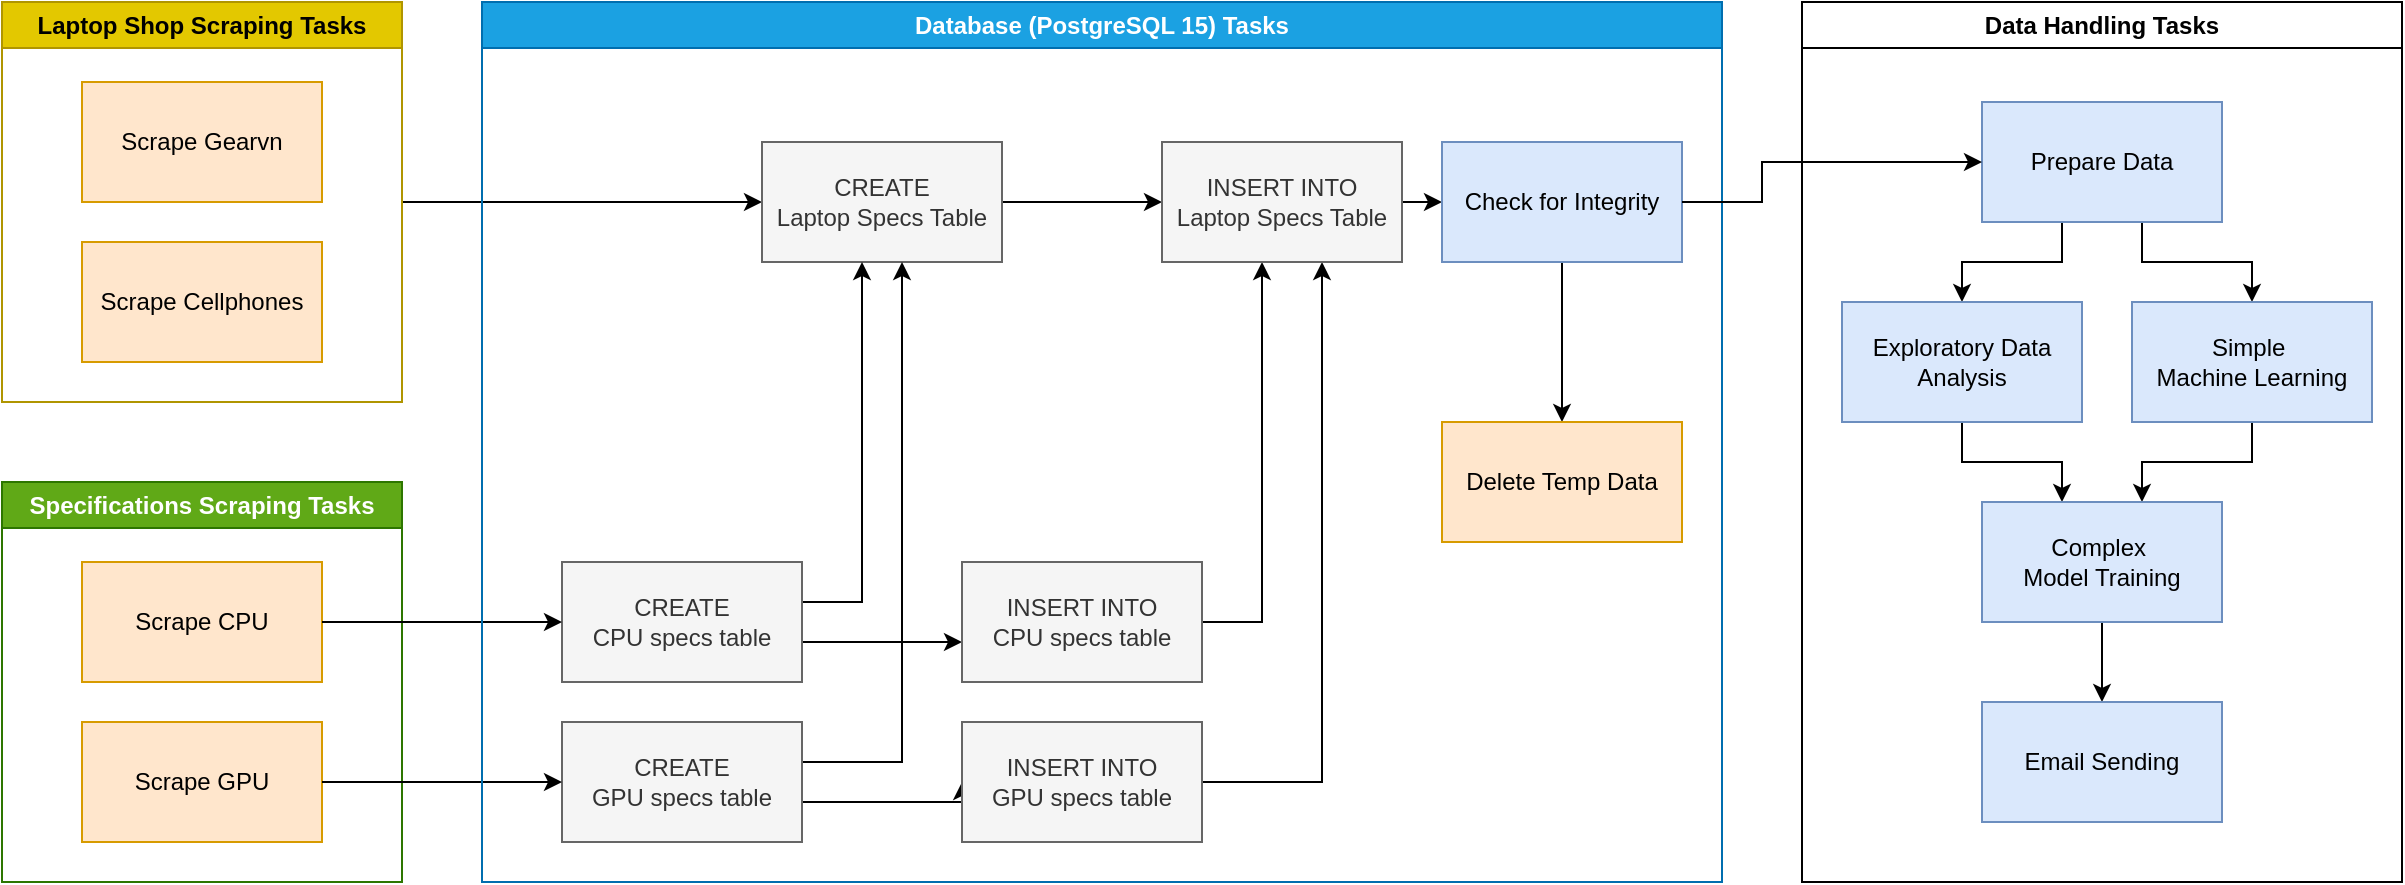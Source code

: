 <mxfile version="24.8.3">
  <diagram name="Page-1" id="UADYp8xXtHOBZmsjlVj8">
    <mxGraphModel dx="739" dy="445" grid="1" gridSize="10" guides="1" tooltips="1" connect="1" arrows="1" fold="1" page="1" pageScale="1" pageWidth="850" pageHeight="1100" math="0" shadow="0">
      <root>
        <mxCell id="0" />
        <mxCell id="1" parent="0" />
        <mxCell id="Oa5XfyWLvtQFPCPY2yAS-26" style="edgeStyle=orthogonalEdgeStyle;rounded=0;orthogonalLoop=1;jettySize=auto;html=1;" parent="1" source="Oa5XfyWLvtQFPCPY2yAS-9" target="Oa5XfyWLvtQFPCPY2yAS-13" edge="1">
          <mxGeometry relative="1" as="geometry" />
        </mxCell>
        <mxCell id="Oa5XfyWLvtQFPCPY2yAS-9" value="&lt;div&gt;Laptop Shop Scraping Tasks&lt;br&gt;&lt;/div&gt;" style="swimlane;whiteSpace=wrap;html=1;fillColor=#e3c800;fontColor=#000000;strokeColor=#B09500;rounded=0;" parent="1" vertex="1">
          <mxGeometry x="200" y="120" width="200" height="200" as="geometry" />
        </mxCell>
        <mxCell id="Oa5XfyWLvtQFPCPY2yAS-2" value="Scrape Cellphones" style="rounded=0;whiteSpace=wrap;html=1;fillColor=#ffe6cc;strokeColor=#d79b00;" parent="Oa5XfyWLvtQFPCPY2yAS-9" vertex="1">
          <mxGeometry x="40" y="120" width="120" height="60" as="geometry" />
        </mxCell>
        <mxCell id="Oa5XfyWLvtQFPCPY2yAS-1" value="Scrape Gearvn" style="rounded=0;whiteSpace=wrap;html=1;fillColor=#ffe6cc;strokeColor=#d79b00;" parent="Oa5XfyWLvtQFPCPY2yAS-9" vertex="1">
          <mxGeometry x="40" y="40" width="120" height="60" as="geometry" />
        </mxCell>
        <mxCell id="Oa5XfyWLvtQFPCPY2yAS-10" value="Specifications Scraping Tasks" style="swimlane;whiteSpace=wrap;html=1;fillColor=#60a917;fontColor=#ffffff;strokeColor=#2D7600;rounded=0;" parent="1" vertex="1">
          <mxGeometry x="200" y="360" width="200" height="200" as="geometry" />
        </mxCell>
        <mxCell id="Oa5XfyWLvtQFPCPY2yAS-11" value="Scrape CPU" style="rounded=0;whiteSpace=wrap;html=1;fillColor=#ffe6cc;strokeColor=#d79b00;" parent="Oa5XfyWLvtQFPCPY2yAS-10" vertex="1">
          <mxGeometry x="40" y="40" width="120" height="60" as="geometry" />
        </mxCell>
        <mxCell id="Oa5XfyWLvtQFPCPY2yAS-12" value="Scrape GPU" style="rounded=0;whiteSpace=wrap;html=1;fillColor=#ffe6cc;strokeColor=#d79b00;" parent="Oa5XfyWLvtQFPCPY2yAS-10" vertex="1">
          <mxGeometry x="40" y="120" width="120" height="60" as="geometry" />
        </mxCell>
        <mxCell id="Oa5XfyWLvtQFPCPY2yAS-28" style="edgeStyle=orthogonalEdgeStyle;rounded=0;orthogonalLoop=1;jettySize=auto;html=1;" parent="1" source="Oa5XfyWLvtQFPCPY2yAS-13" target="Oa5XfyWLvtQFPCPY2yAS-27" edge="1">
          <mxGeometry relative="1" as="geometry" />
        </mxCell>
        <mxCell id="Oa5XfyWLvtQFPCPY2yAS-13" value="&lt;div&gt;CREATE &lt;br&gt;&lt;/div&gt;&lt;div&gt;Laptop Specs Table&lt;/div&gt;" style="rounded=0;whiteSpace=wrap;html=1;fillColor=#f5f5f5;fontColor=#333333;strokeColor=#666666;" parent="1" vertex="1">
          <mxGeometry x="580" y="190" width="120" height="60" as="geometry" />
        </mxCell>
        <mxCell id="Oa5XfyWLvtQFPCPY2yAS-19" value="" style="edgeStyle=orthogonalEdgeStyle;rounded=0;orthogonalLoop=1;jettySize=auto;html=1;" parent="1" source="Oa5XfyWLvtQFPCPY2yAS-14" target="Oa5XfyWLvtQFPCPY2yAS-18" edge="1">
          <mxGeometry relative="1" as="geometry">
            <Array as="points">
              <mxPoint x="640" y="440" />
              <mxPoint x="640" y="440" />
            </Array>
          </mxGeometry>
        </mxCell>
        <mxCell id="Oa5XfyWLvtQFPCPY2yAS-24" style="edgeStyle=orthogonalEdgeStyle;rounded=0;orthogonalLoop=1;jettySize=auto;html=1;exitX=1;exitY=0.5;exitDx=0;exitDy=0;" parent="1" source="Oa5XfyWLvtQFPCPY2yAS-14" target="Oa5XfyWLvtQFPCPY2yAS-13" edge="1">
          <mxGeometry relative="1" as="geometry">
            <Array as="points">
              <mxPoint x="600" y="420" />
              <mxPoint x="630" y="420" />
            </Array>
          </mxGeometry>
        </mxCell>
        <mxCell id="Oa5XfyWLvtQFPCPY2yAS-14" value="CREATE&lt;br&gt;&lt;div&gt;CPU specs table&lt;br&gt;&lt;/div&gt;" style="rounded=0;whiteSpace=wrap;html=1;fillColor=#f5f5f5;fontColor=#333333;strokeColor=#666666;" parent="1" vertex="1">
          <mxGeometry x="480" y="400" width="120" height="60" as="geometry" />
        </mxCell>
        <mxCell id="Oa5XfyWLvtQFPCPY2yAS-21" style="edgeStyle=orthogonalEdgeStyle;rounded=0;orthogonalLoop=1;jettySize=auto;html=1;entryX=0;entryY=0.5;entryDx=0;entryDy=0;" parent="1" source="Oa5XfyWLvtQFPCPY2yAS-15" target="Oa5XfyWLvtQFPCPY2yAS-20" edge="1">
          <mxGeometry relative="1" as="geometry">
            <Array as="points">
              <mxPoint x="680" y="520" />
            </Array>
          </mxGeometry>
        </mxCell>
        <mxCell id="Oa5XfyWLvtQFPCPY2yAS-25" style="edgeStyle=orthogonalEdgeStyle;rounded=0;orthogonalLoop=1;jettySize=auto;html=1;" parent="1" source="Oa5XfyWLvtQFPCPY2yAS-15" target="Oa5XfyWLvtQFPCPY2yAS-13" edge="1">
          <mxGeometry relative="1" as="geometry">
            <Array as="points">
              <mxPoint x="650" y="500" />
            </Array>
          </mxGeometry>
        </mxCell>
        <mxCell id="Oa5XfyWLvtQFPCPY2yAS-15" value="&lt;div&gt;CREATE&lt;br&gt;&lt;/div&gt;&lt;div&gt;GPU specs table&lt;br&gt;&lt;/div&gt;" style="rounded=0;whiteSpace=wrap;html=1;fillColor=#f5f5f5;fontColor=#333333;strokeColor=#666666;" parent="1" vertex="1">
          <mxGeometry x="480" y="480" width="120" height="60" as="geometry" />
        </mxCell>
        <mxCell id="Oa5XfyWLvtQFPCPY2yAS-16" style="edgeStyle=orthogonalEdgeStyle;rounded=0;orthogonalLoop=1;jettySize=auto;html=1;" parent="1" source="Oa5XfyWLvtQFPCPY2yAS-11" target="Oa5XfyWLvtQFPCPY2yAS-14" edge="1">
          <mxGeometry relative="1" as="geometry" />
        </mxCell>
        <mxCell id="Oa5XfyWLvtQFPCPY2yAS-17" style="edgeStyle=orthogonalEdgeStyle;rounded=0;orthogonalLoop=1;jettySize=auto;html=1;" parent="1" source="Oa5XfyWLvtQFPCPY2yAS-12" target="Oa5XfyWLvtQFPCPY2yAS-15" edge="1">
          <mxGeometry relative="1" as="geometry" />
        </mxCell>
        <mxCell id="Oa5XfyWLvtQFPCPY2yAS-29" style="edgeStyle=orthogonalEdgeStyle;rounded=0;orthogonalLoop=1;jettySize=auto;html=1;" parent="1" edge="1">
          <mxGeometry relative="1" as="geometry">
            <mxPoint x="790" y="430" as="sourcePoint" />
            <mxPoint x="830" y="250" as="targetPoint" />
            <Array as="points">
              <mxPoint x="830" y="430" />
            </Array>
          </mxGeometry>
        </mxCell>
        <mxCell id="Oa5XfyWLvtQFPCPY2yAS-18" value="&lt;div&gt;INSERT INTO &lt;br&gt;&lt;/div&gt;&lt;div&gt;CPU specs table&lt;br&gt;&lt;/div&gt;" style="rounded=0;whiteSpace=wrap;html=1;fillColor=#f5f5f5;fontColor=#333333;strokeColor=#666666;" parent="1" vertex="1">
          <mxGeometry x="680" y="400" width="120" height="60" as="geometry" />
        </mxCell>
        <mxCell id="Oa5XfyWLvtQFPCPY2yAS-30" style="edgeStyle=orthogonalEdgeStyle;rounded=0;orthogonalLoop=1;jettySize=auto;html=1;" parent="1" source="Oa5XfyWLvtQFPCPY2yAS-20" target="Oa5XfyWLvtQFPCPY2yAS-27" edge="1">
          <mxGeometry relative="1" as="geometry">
            <Array as="points">
              <mxPoint x="860" y="510" />
            </Array>
          </mxGeometry>
        </mxCell>
        <mxCell id="Oa5XfyWLvtQFPCPY2yAS-20" value="&lt;div&gt;INSERT INTO &lt;br&gt;&lt;/div&gt;&lt;div&gt;GPU specs table&lt;br&gt;&lt;/div&gt;" style="rounded=0;whiteSpace=wrap;html=1;fillColor=#f5f5f5;fontColor=#333333;strokeColor=#666666;" parent="1" vertex="1">
          <mxGeometry x="680" y="480" width="120" height="60" as="geometry" />
        </mxCell>
        <mxCell id="OCUnhHvrf11FkDad2LJc-2" style="edgeStyle=orthogonalEdgeStyle;rounded=0;orthogonalLoop=1;jettySize=auto;html=1;" parent="1" source="Oa5XfyWLvtQFPCPY2yAS-27" target="OCUnhHvrf11FkDad2LJc-1" edge="1">
          <mxGeometry relative="1" as="geometry">
            <Array as="points">
              <mxPoint x="980" y="220" />
            </Array>
          </mxGeometry>
        </mxCell>
        <mxCell id="Oa5XfyWLvtQFPCPY2yAS-27" value="&lt;div&gt;INSERT INTO &lt;br&gt;&lt;/div&gt;&lt;div&gt;Laptop Specs Table&lt;/div&gt;" style="rounded=0;whiteSpace=wrap;html=1;fillColor=#f5f5f5;fontColor=#333333;strokeColor=#666666;" parent="1" vertex="1">
          <mxGeometry x="780" y="190" width="120" height="60" as="geometry" />
        </mxCell>
        <mxCell id="Oa5XfyWLvtQFPCPY2yAS-31" value="Database (PostgreSQL 15) Tasks" style="swimlane;whiteSpace=wrap;html=1;fillColor=#1ba1e2;strokeColor=#006EAF;fontColor=#ffffff;rounded=0;" parent="1" vertex="1">
          <mxGeometry x="440" y="120" width="620" height="440" as="geometry" />
        </mxCell>
        <mxCell id="7-hYJxyK_1FmLzX5HbWT-4" style="edgeStyle=orthogonalEdgeStyle;rounded=0;orthogonalLoop=1;jettySize=auto;html=1;" edge="1" parent="Oa5XfyWLvtQFPCPY2yAS-31" source="OCUnhHvrf11FkDad2LJc-1" target="7-hYJxyK_1FmLzX5HbWT-3">
          <mxGeometry relative="1" as="geometry" />
        </mxCell>
        <mxCell id="OCUnhHvrf11FkDad2LJc-1" value="Check for Integrity" style="rounded=0;whiteSpace=wrap;html=1;fillColor=#dae8fc;strokeColor=#6c8ebf;" parent="Oa5XfyWLvtQFPCPY2yAS-31" vertex="1">
          <mxGeometry x="480" y="70" width="120" height="60" as="geometry" />
        </mxCell>
        <mxCell id="7-hYJxyK_1FmLzX5HbWT-3" value="&lt;div&gt;Delete Temp Data&lt;/div&gt;" style="rounded=0;whiteSpace=wrap;html=1;fillColor=#ffe6cc;strokeColor=#d79b00;" vertex="1" parent="Oa5XfyWLvtQFPCPY2yAS-31">
          <mxGeometry x="480" y="210" width="120" height="60" as="geometry" />
        </mxCell>
        <mxCell id="Oa5XfyWLvtQFPCPY2yAS-35" value="Data Handling Tasks" style="swimlane;whiteSpace=wrap;html=1;rounded=0;" parent="1" vertex="1">
          <mxGeometry x="1100" y="120" width="300" height="440" as="geometry" />
        </mxCell>
        <mxCell id="Oa5XfyWLvtQFPCPY2yAS-46" style="edgeStyle=orthogonalEdgeStyle;rounded=0;orthogonalLoop=1;jettySize=auto;html=1;" parent="Oa5XfyWLvtQFPCPY2yAS-35" source="Oa5XfyWLvtQFPCPY2yAS-33" target="Oa5XfyWLvtQFPCPY2yAS-38" edge="1">
          <mxGeometry relative="1" as="geometry">
            <Array as="points">
              <mxPoint x="130" y="130" />
              <mxPoint x="80" y="130" />
            </Array>
          </mxGeometry>
        </mxCell>
        <mxCell id="Oa5XfyWLvtQFPCPY2yAS-47" style="edgeStyle=orthogonalEdgeStyle;rounded=0;orthogonalLoop=1;jettySize=auto;html=1;" parent="Oa5XfyWLvtQFPCPY2yAS-35" source="Oa5XfyWLvtQFPCPY2yAS-33" target="Oa5XfyWLvtQFPCPY2yAS-39" edge="1">
          <mxGeometry relative="1" as="geometry">
            <Array as="points">
              <mxPoint x="170" y="130" />
              <mxPoint x="225" y="130" />
            </Array>
          </mxGeometry>
        </mxCell>
        <mxCell id="Oa5XfyWLvtQFPCPY2yAS-33" value="&lt;div&gt;Prepare Data&lt;/div&gt;" style="rounded=0;whiteSpace=wrap;html=1;fillColor=#dae8fc;strokeColor=#6c8ebf;" parent="Oa5XfyWLvtQFPCPY2yAS-35" vertex="1">
          <mxGeometry x="90" y="50" width="120" height="60" as="geometry" />
        </mxCell>
        <mxCell id="Oa5XfyWLvtQFPCPY2yAS-48" style="edgeStyle=orthogonalEdgeStyle;rounded=0;orthogonalLoop=1;jettySize=auto;html=1;" parent="Oa5XfyWLvtQFPCPY2yAS-35" source="Oa5XfyWLvtQFPCPY2yAS-38" target="Oa5XfyWLvtQFPCPY2yAS-43" edge="1">
          <mxGeometry relative="1" as="geometry">
            <Array as="points">
              <mxPoint x="80" y="230" />
              <mxPoint x="130" y="230" />
            </Array>
          </mxGeometry>
        </mxCell>
        <mxCell id="Oa5XfyWLvtQFPCPY2yAS-38" value="Exploratory Data Analysis" style="rounded=0;whiteSpace=wrap;html=1;fillColor=#dae8fc;strokeColor=#6c8ebf;" parent="Oa5XfyWLvtQFPCPY2yAS-35" vertex="1">
          <mxGeometry x="20" y="150" width="120" height="60" as="geometry" />
        </mxCell>
        <mxCell id="Oa5XfyWLvtQFPCPY2yAS-49" style="edgeStyle=orthogonalEdgeStyle;rounded=0;orthogonalLoop=1;jettySize=auto;html=1;" parent="Oa5XfyWLvtQFPCPY2yAS-35" source="Oa5XfyWLvtQFPCPY2yAS-39" target="Oa5XfyWLvtQFPCPY2yAS-43" edge="1">
          <mxGeometry relative="1" as="geometry">
            <Array as="points">
              <mxPoint x="225" y="230" />
              <mxPoint x="170" y="230" />
            </Array>
          </mxGeometry>
        </mxCell>
        <mxCell id="Oa5XfyWLvtQFPCPY2yAS-39" value="&lt;div&gt;Simple&amp;nbsp;&lt;/div&gt;&lt;div&gt;Machine Learning&lt;/div&gt;" style="rounded=0;whiteSpace=wrap;html=1;fillColor=#dae8fc;strokeColor=#6c8ebf;" parent="Oa5XfyWLvtQFPCPY2yAS-35" vertex="1">
          <mxGeometry x="165" y="150" width="120" height="60" as="geometry" />
        </mxCell>
        <mxCell id="Oa5XfyWLvtQFPCPY2yAS-50" style="edgeStyle=orthogonalEdgeStyle;rounded=0;orthogonalLoop=1;jettySize=auto;html=1;" parent="Oa5XfyWLvtQFPCPY2yAS-35" source="Oa5XfyWLvtQFPCPY2yAS-43" target="Oa5XfyWLvtQFPCPY2yAS-44" edge="1">
          <mxGeometry relative="1" as="geometry" />
        </mxCell>
        <mxCell id="Oa5XfyWLvtQFPCPY2yAS-43" value="&lt;div&gt;Complex&amp;nbsp;&lt;/div&gt;&lt;div&gt;Model Training&lt;/div&gt;" style="rounded=0;whiteSpace=wrap;html=1;fillColor=#dae8fc;strokeColor=#6c8ebf;" parent="Oa5XfyWLvtQFPCPY2yAS-35" vertex="1">
          <mxGeometry x="90" y="250" width="120" height="60" as="geometry" />
        </mxCell>
        <mxCell id="Oa5XfyWLvtQFPCPY2yAS-44" value="Email Sending" style="rounded=0;whiteSpace=wrap;html=1;fillColor=#dae8fc;strokeColor=#6c8ebf;" parent="Oa5XfyWLvtQFPCPY2yAS-35" vertex="1">
          <mxGeometry x="90" y="350" width="120" height="60" as="geometry" />
        </mxCell>
        <mxCell id="OCUnhHvrf11FkDad2LJc-3" style="edgeStyle=orthogonalEdgeStyle;rounded=0;orthogonalLoop=1;jettySize=auto;html=1;entryX=0;entryY=0.5;entryDx=0;entryDy=0;" parent="1" source="OCUnhHvrf11FkDad2LJc-1" target="Oa5XfyWLvtQFPCPY2yAS-33" edge="1">
          <mxGeometry relative="1" as="geometry">
            <Array as="points">
              <mxPoint x="1080" y="220" />
              <mxPoint x="1080" y="200" />
            </Array>
          </mxGeometry>
        </mxCell>
      </root>
    </mxGraphModel>
  </diagram>
</mxfile>
